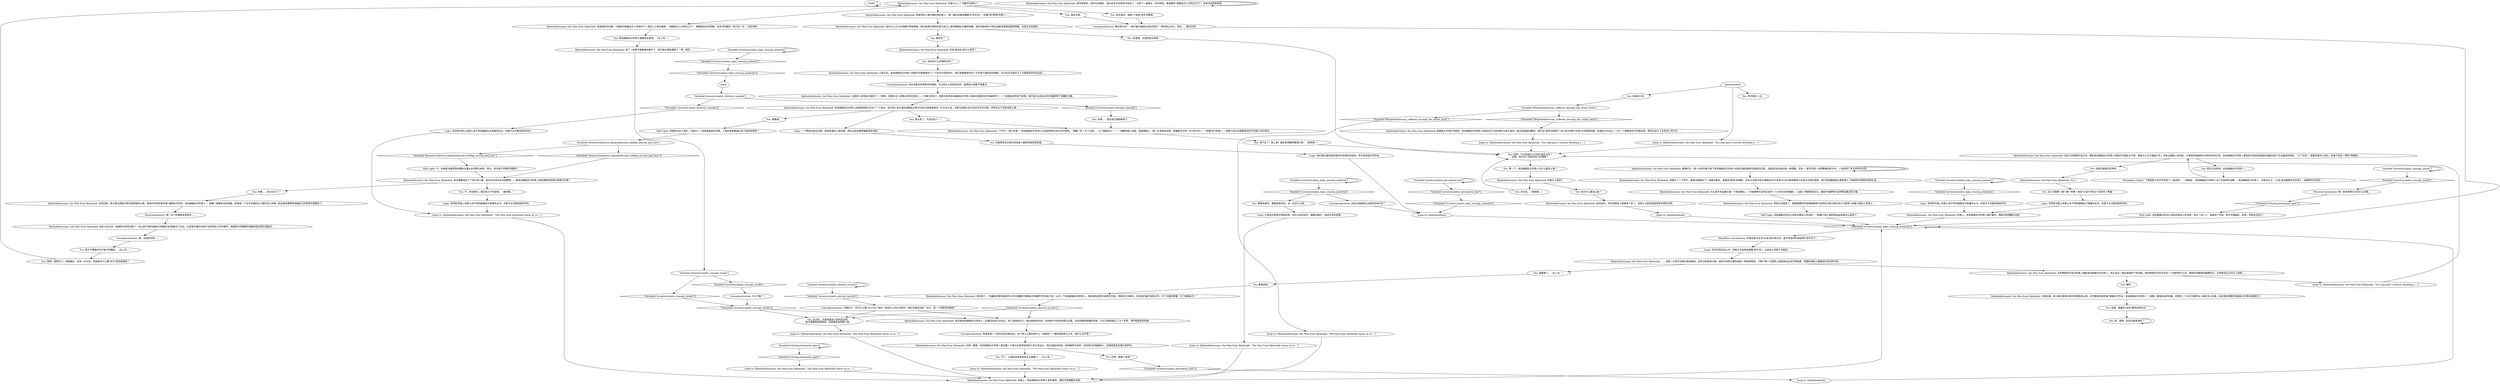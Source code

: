 # INVENTORY / HJELMDALLERMANN
# Hjelmdallermann: the Man from Hjelmdall. A latter introductory book for beginners.
# ==================================================
digraph G {
	  0 [label="START"];
	  1 [label="input"];
	  2 [label="Logic: 考虑到市面上有那么多不同的赫姆达尔英雄传丛书，你是不太可能找到续作的。"];
	  3 [label="Logic: 考虑到市面上有那么多不同的赫姆达尔英雄传丛书，你是不太可能找到续作的。"];
	  4 [label="Hjelmdallermann: the Man from Hjelmdall: 在第一幕里，来自赫姆达尔的男人是在跟一个强大的巫师和他的亡灵大军战斗。现在他面对的是一对纳赫特尔巫师，还有他们的鬼精奴仆。这两简直有天壤之别好吗。"];
	  5 [label="Variable[\"inventory.hjelm_concept_inside\"]"];
	  6 [label="Variable[\"inventory.hjelm_concept_inside\"]", shape=diamond];
	  7 [label="!(Variable[\"inventory.hjelm_concept_inside\"])", shape=diamond];
	  8 [label="Jump to: [Hjelmdallermann: the Man from Hjelmdall: \"You skip past a section detailing a...\"]"];
	  9 [label="You: 看看封底。"];
	  10 [label="Jump to: [Hjelmdallermann: the Man from Hjelmdall: \"The Man from Hjelmdall stares at yo...\"]"];
	  11 [label="Half Light: 这些画面对你内心深处的某些心声说到：一群暴力类人猿的原始战争就这么结束了。"];
	  12 [label="Half Light: 你就是为这个来的，不是吗？一场高潮迭起的杀戮，人类在那里都退化成了肌肉和愤怒？"];
	  13 [label="Hjelmdallermann: the Man from Hjelmdall: 几章之后，来自赫姆达尔的男人和提尔巴德就来到了一个完全不同的地方，他们骑着格里芬在一片荒芜沙漠的高空翱翔，它们似乎总是在为了方便叙述的时刻出现……"];
	  14 [label="Hjelmdallermann: the Man from Hjelmdall: 他可是来自赫姆达尔的男人！在激烈的战斗中出生，死亡是他的先父，鲜血是他的先母。当他离开卡特拉的寒冷北国，寻求骄傲和荣耀的时候，不过才刚刚度过了14个冬季。*那*就是他的性格。"];
	  15 [label="You: 好吧，不过他有什么*内在*的压力吗？\n没错。他*内心*深处的压力在哪里？"];
	  16 [label="Hjelmdallermann: the Man from Hjelmdall: 你跳过了一个章节，里面详细描述了一场豪华宴会，里面有*很多*祝酒辞，还有从沃斯戈领主城堡前往*叶泽多尔*古代森林那段冗长而又乏味的旅程，我们的英雄就是从那里潜入了纳赫特尔部落的恐怖礼堂……"];
	  17 [label="You: 哇哦……现在他们遇到麻烦了。"];
	  18 [label="Hjelmdallermann: the Man from Hjelmdall: 封面上，来自赫姆达尔的男人紧盯着你，满脸尽是残酷的决绝。"];
	  19 [label="Jump to: [Hjelmdallermann: the Man from Hjelmdall: \"The Man from Hjelmdall stares at yo...\"]"];
	  20 [label="Jump to: [Hjelmdallermann: the Man from Hjelmdall: \"You skip past a section detailing a...\"]"];
	  21 [label="Hjelmdallermann: the Man from Hjelmdall: 黄昏时分，唯一的幸存者只剩下来自赫姆达尔的男人和他忠诚的结拜兄弟提尔巴德。“能战死在你身边是一种荣耀，兄弟！”提尔巴德一边挥舞着战斧大叫，一边斩掉了复生同伴的头颅。"];
	  22 [label="You: 我太老了，不适合这个……"];
	  23 [label="You: 来不及了，快上車，屠杀和荣耀等着我们呢。（继续看。）"];
	  24 [label="Hand/Eye Coordination: 作者这辈子肯定*从来没有*拿过剑，更不用说同时拿起两只双手剑了。"];
	  25 [label="Logic: 考虑到市面上有那么多不同的赫姆达尔英雄传丛书，你是不太可能找到续作的。"];
	  26 [label="Hjelmdallermann: the Man from Hjelmdall: 这本残破的平装书封面上画着来自赫姆达尔的男人，他正站在一堆血淋淋的尸体顶端。他的两把双手剑交叉成一个戏剧性的‘X’形，摆放在他魁梧的胸膛前方，还有鲜血正从剑刃上滴落……"];
	  27 [label="You: 跳着看。"];
	  28 [label="You: 等一下，来自赫姆达尔的男人为什么要这么做？"];
	  29 [label="Hjelmdallermann: the Man from Hjelmdall: 他是现存人类中最狂放的男人，唯一强壮到能挥舞那对*双手剑*，*风暴*和*怒涛*的男人……"];
	  30 [label="You: 我才不要跟打折平装书顶嘴呢。（合上书。）"];
	  31 [label="Hjelmdallermann: the Man from Hjelmdall: 当战斗的喧嚣平息之时，唯有来自赫姆达尔的男人和提尔巴德屹立不倒。两条北方汉子筋疲力尽，浑身沾满敌人的内脏，与邪恶的纳赫特尔对峙的时刻已至。来自赫姆达尔的男人那如同方纳石般湛蓝的双眼充满了无法描述的愤怒。“为了北地！”他怒吼着冲上前去，投身于孤注一掷的*肉搏战*……"];
	  32 [label="Variable[\"inventory.hjelm_perception_font\"]"];
	  33 [label="Variable[\"inventory.hjelm_perception_font\"]", shape=diamond];
	  34 [label="!(Variable[\"inventory.hjelm_perception_font\"])", shape=diamond];
	  35 [label="Hjelmdallermann: the Man from Hjelmdall: 真是绝妙的问题。只需购买赫姆达尔人传奇的下一部扣人心弦的篇章：“赫姆达尔人在明日之门”，难题就会迎刃而解。这本书的最后一页只有一句：“未完待续……”"];
	  36 [label="You: 不，你说得对，我们给它个机会吧。（继续看。）"];
	  37 [label="You: 呃，是啊，还有可能是谁呢？"];
	  38 [label="Hjelmdallermann: the Man from Hjelmdall: 电光火石之间，纳赫特尔巫师召唤了一支口齿不清的鬼精大军朝我们的英雄冲了过去。礼堂里充满剑刃的叮当声和死亡的叫喊声，地面因为热腾腾的鬼精内脏变得光滑起来……"];
	  39 [label="Conceptualization: 裸女和大剑——他们就只能想出这些东西了？感觉很公式化，而且……像派生物。"];
	  40 [label="Hjelmdallermann: the Man from Hjelmdall: 够了！故事节奏都被你破坏了。我们刚才看到哪里了？啊，是的……"];
	  41 [label="Jump to: [Hjelmdallermann: the Man from Hjelmdall: \"The Man from Hjelmdall stares at yo...\"]"];
	  42 [label="Hjelmdallermann: the Man from Hjelmdall: 此时此刻，你已经把这个故事背下来了。没有什么新的或者值得注意的东西。"];
	  43 [label="Hjelmdallermann: the Man from Hjelmdall: 因为正义之火在他胸中熊熊燃烧。因为他首先想到的是为自己心爱的赫姆达尔赢得荣耀。因为他高贵的卡特拉血脉渴望着征服和荣耀。这是无法抗拒的。"];
	  44 [label="You: 是啊，我明白了。他很强壮，还有一对大剑。但是我为什么要*在乎*他的性格呢？"];
	  45 [label="Jump to: [Hjelmdallermann: the Man from Hjelmdall: \"The Man from Hjelmdall stares at yo...\"]"];
	  46 [label="Conceptualization: 还有比逃避到过去更好的地方吗？"];
	  47 [label="You: 出版商肯定对他们的读者人数抱持着悲观态度。"];
	  48 [label="Variable[\"inventory.hjelm_logic_reusing_material\"]"];
	  49 [label="Variable[\"inventory.hjelm_logic_reusing_material\"]", shape=diamond];
	  50 [label="!(Variable[\"inventory.hjelm_logic_reusing_material\"])", shape=diamond];
	  51 [label="Logic: 一个厚颜无耻的企图，把老故事冠上新标题，然后从粉丝那里骗取更多钱财。"];
	  52 [label="You: 来自赫姆达尔的男人就看到这里吧。（合上书。）"];
	  53 [label="Variable[\"inventory.hjelm_logic_reusing_material\"]"];
	  54 [label="Variable[\"inventory.hjelm_logic_reusing_material\"]", shape=diamond];
	  55 [label="!(Variable[\"inventory.hjelm_logic_reusing_material\"])", shape=diamond];
	  56 [label="Logic: 考虑到市面上有那么多不同的赫姆达尔英雄传丛书，你是不太可能找到续作的。"];
	  57 [label="Jump to: [Hjelmdallermann: the Man from Hjelmdall: \"You skip past a section detailing a...\"]"];
	  58 [label="You: 哦耶。"];
	  59 [label="You: 好像……有点过分了？"];
	  60 [label="You: 哇哦。我确实*没有*猜到这种走向！"];
	  61 [label="Variable[\"whirling.dreamone_apes\"]"];
	  62 [label="Variable[\"whirling.dreamone_apes\"]", shape=diamond];
	  63 [label="!(Variable[\"whirling.dreamone_apes\"])", shape=diamond];
	  64 [label="Variable[\"inventory.hjelm_physint_muscle\"]"];
	  65 [label="Variable[\"inventory.hjelm_physint_muscle\"]", shape=diamond];
	  66 [label="!(Variable[\"inventory.hjelm_physint_muscle\"])", shape=diamond];
	  67 [label="Perception (Sight): 下面用更小的字号附加了一段说明：“（改编自：‘来自赫姆达尔的男人与亡灵巫师的宝藏’，‘来自赫姆达尔的男人：沃斯戈之王’，以及‘来自赫姆达尔的男人：纳赫特尔的诅咒’。”"];
	  68 [label="Hjelmdallermann: the Man from Hjelmdall: 很可能是吧，但你无法确定，因为这本书在悬念中结束了，只留下一条脚注：未完待续，敬请期待“赫姆达尔人在明日之门”。本地书店即将有售。"];
	  69 [label="Variable[\"inventory.hjelm_logic_reusing_material\"]"];
	  70 [label="Variable[\"inventory.hjelm_logic_reusing_material\"]", shape=diamond];
	  71 [label="!(Variable[\"inventory.hjelm_logic_reusing_material\"])", shape=diamond];
	  72 [label="hjelmbookhub"];
	  73 [label="Hjelmdallermann: the Man from Hjelmdall: 你是什么意思？"];
	  74 [label="You: 没关系。（继续看。）"];
	  75 [label="Hjelmdallermann: the Man from Hjelmdall: 大礼堂中央站矗立着一个鲜血祭坛，一对纳赫特尔巫师正剖开一个尖叫农民的胸膛——这是一种罪恶的仪式，能赋予纳赫特尔巫师禁忌魔法的力量……"];
	  76 [label="Jump to: [Hjelmdallermann: the Man from Hjelmdall: \"The Man from Hjelmdall stares at yo...\"]"];
	  77 [label="Jump to: [hjelmbookhub]"];
	  78 [label="Variable[\"doomed.bookstore_hjelmdallerman_halfligt_muscle_and_fury\"]"];
	  79 [label="Variable[\"doomed.bookstore_hjelmdallerman_halfligt_muscle_and_fury\"]", shape=diamond];
	  80 [label="!(Variable[\"doomed.bookstore_hjelmdallerman_halfligt_muscle_and_fury\"])", shape=diamond];
	  81 [label="You: 阅读前几页。"];
	  82 [label="You: 有道理。还是回到正题吧。"];
	  83 [label="Conceptualization: 什么节奏？！"];
	  84 [label="Jump to: [hjelmbookhub]"];
	  85 [label="Hjelmdallermann: the Man from Hjelmdall: 封面上，来自赫姆达尔的男人紧盯着你，满脸尽是残酷的决绝。"];
	  86 [label="Hjelmdallermann: the Man from Hjelmdall: 什么？"];
	  87 [label="Physical Instrument: 喂！肌肉和骨头可没什么问题。"];
	  88 [label="Conceptualization: 问题在于：你为什么要*关心*这个角色？他有什么内在冲突吗？难以言喻的动机？也许，是一个悲剧性的缺陷？"];
	  89 [label="Variable[\"inventory.hjelm_firsthub_reached\"]"];
	  90 [label="Variable[\"inventory.hjelm_firsthub_reached\"]", shape=diamond];
	  91 [label="!(Variable[\"inventory.hjelm_firsthub_reached\"])", shape=diamond];
	  92 [label="Logic: 在任何现实战斗中，用两只手有效地挥舞*双手剑*，从身体上讲是不可能的。"];
	  93 [label="Half Light: 不，你就是冲着漂亮的裸体在灌木丛中野合来的。拜托，来点香汗伶俐的场面吧！"];
	  94 [label="Hjelmdallermann: the Man from Hjelmdall: ……他用一对双手剑使出致命绝技，巫师立即身首分离。他的不死奴仆像布娃娃一样崩溃倒地，只剩下两个北国男儿孤独地站在诅咒神庙里，周围的地板上躺着他们逝去的兄弟。"];
	  95 [label="You: 他还有什么性格特点吗？"];
	  96 [label="You: 不了，以我的品味来说有点太愚蠢了。（合上书。）"];
	  97 [label="Jump to: [Hjelmdallermann: the Man from Hjelmdall: \"The Man from Hjelmdall stares at yo...\"]"];
	  98 [label="Hjelmdallermann: the Man from Hjelmdall: 来自赫姆达尔的男人向绝望的国王开出了一个高价。他为流亡到王国边境那些无家可归的沙漠侏儒请求一片生存之地。沃斯戈试图以自己的长女作为交换，然而冬之子没有改变心意……"];
	  99 [label="You: 你是在跟我开玩笑吧……"];
	  100 [label="Conceptualization: 他甚至连一个真正的名字都没有。这个男人心里在想什么？或者除了一堆肌肉和骨头之外，他什么也不是？"];
	  101 [label="Electrochemistry: 哦！这个好像挺有意思的……"];
	  102 [label="Jump to: [hjelmbookhub]"];
	  103 [label="You: 把书放在一边。"];
	  104 [label="Logic: 他们最主要的顾虑是特许经营权的延续，而不是创造文学历史。"];
	  105 [label="Hjelmdallermann: the Man from Hjelmdall: 邪恶仪式结束了，钢铁脱鞘的声音把纳赫特尔巫师的注意力吸引到门口那两个身披斗篷的人影身上……"];
	  106 [label="Hjelmdallermann: the Man from Hjelmdall: 北国男儿发现他们来到了一个庭院，那里的主人是强大的南方国王——*沃斯戈领主*。老国王恳求来自赫姆达尔的男人除掉王国境内的*纳赫特尔*，一个盲眼巫师的地下部落，他们因为出卖自己的灵魂获得了恶魔的力量。"];
	  107 [label="Hjelmdallermann: the Man from Hjelmdall: 你是什么人？书籍评论家吗？"];
	  108 [label="You: 其实是的，我是个*该死*的艺术警探。"];
	  109 [label="Hjelmdallermann: the Man from Hjelmdall: “*不行*，提尔巴德！”来自赫姆达尔的男人在血肉和骨头的大军中怒吼。“勇敢一些！为了北国……为了赫姆达尔！！！”他瞬间跳上夹层，直面黑眼人，像一头发疯的冰熊，挥舞着手中的一对*双手剑*——*风暴*和*怒涛*——他费力地从包围着巫师的不死族士兵中穿过……"];
	  110 [label="You: 没关系，还是直接进入好的部分吧。\n我只需要肌肉和鲜血。还是继续说回那个吧。"];
	  111 [label="Hjelmdallermann: the Man from Hjelmdall: 故事是从*中段*开始的。来自赫姆达尔的男人和他的北方*掠夺者*兄弟正身处一座古老神庙的腹地，被不死*巫师*指挥的一支口齿不清的*生物*大军团团包围。忠诚的北方战士一个又一个被残忍的不死族杀害，转而又加入了复苏的亡灵大军……"];
	  112 [label="Logic: 大家会在熟悉中得到安慰，回忆过去的经历，翻看旧相片，阅读古老的故事。"];
	  113 [label="You: 我看够了。（合上书。）"];
	  114 [label="Variable[\"inventory.hjelm_concept_inside\"]"];
	  115 [label="Variable[\"inventory.hjelm_concept_inside\"]", shape=diamond];
	  116 [label="!(Variable[\"inventory.hjelm_concept_inside\"])", shape=diamond];
	  117 [label="Hjelmdallermann: the Man from Hjelmdall: 在他后面，耸立着北国家乡那白雪皑皑的山峰。粗体红色的标题写着“赫姆达尔传说：来自赫姆达尔的男人”，就像一面旗帜迎风招展。前景是一个近乎全裸的女人躺在地上祈祷，私处很有策略性地被自己的黑发所遮掩住了。"];
	  118 [label="You: 哪里有需求，哪里就有供应。这一点没什么错。"];
	  119 [label="You: 他为什么要这么做？"];
	  120 [label="You: 就这些？"];
	  121 [label="Hjelmdallermann: the Man from Hjelmdall: 你说‘就这些’是什么意思？"];
	  122 [label="You: 我也许是。"];
	  123 [label="Variable[\"XP.hjelmdallerman_suffered_through_the_whole_book\"]"];
	  124 [label="Variable[\"XP.hjelmdallerman_suffered_through_the_whole_book\"]", shape=diamond];
	  125 [label="!(Variable[\"XP.hjelmdallerman_suffered_through_the_whole_book\"])", shape=diamond];
	  126 [label="Hjelmdallermann: the Man from Hjelmdall: 背后简介：“他最新的冒险故事可以作为残酷的*赫姆达尔英雄传*的完美介绍！认识一下来自赫姆达尔的男人，他忠诚的结拜兄弟提尔巴德，贵族领主沃斯戈，还有他们最可怕的对手。为了北国的荣耀！为了赫姆达尔！”"];
	  127 [label="Hjelmdallermann: the Man from Hjelmdall: 在他后面，耸立着北国家乡那白雪皑皑的山峰。红色粗体标题写着“赫姆达尔传说：来自赫姆达尔的男人”，就像一面旗帜迎风招展。前景是一个近乎全裸的女人躺在地上祈祷，私处很有策略性地被自己的黑发遮掩住了。"];
	  128 [label="You: 把它们全砍倒，来自赫姆达尔的男人！"];
	  129 [label="You: 好吧。那接下来呢？"];
	  130 [label="Conceptualization: 这本书是对优秀情节的嘲讽，不过有什么东西告诉你，连贯性从来都不是重点。"];
	  131 [label="Hjelmdallermann: the Man from Hjelmdall: 来访者瞬间扯下了他们的斗篷，拔出闪闪发光的北国钢铁——是来自赫姆达尔的男人和他勇敢的结拜兄弟提尔巴德！"];
	  132 [label="You: 这几乎跟第一幕一模一样嘛！甚至*口齿不清*这个词还用了两遍！"];
	  133 [label="Half Light: 这些画面对你内心深处的某些心声说到：快点！找个人，或者找个东西，把它开肠破肚，斩首，刺死在尖刺上！"];
	  134 [label="Conceptualization: 哦，去他妈的吧……"];
	  0 -> 0
	  1 -> 89
	  2 -> 18
	  3 -> 18
	  4 -> 96
	  4 -> 129
	  5 -> 5
	  5 -> 6
	  6 -> 87
	  7 -> 110
	  7 -> 14
	  8 -> 15
	  9 -> 126
	  10 -> 85
	  11 -> 71
	  12 -> 78
	  13 -> 130
	  14 -> 100
	  15 -> 28
	  16 -> 75
	  17 -> 109
	  18 -> 71
	  19 -> 85
	  20 -> 15
	  21 -> 16
	  21 -> 21
	  22 -> 109
	  23 -> 15
	  24 -> 92
	  25 -> 97
	  26 -> 57
	  26 -> 58
	  27 -> 12
	  28 -> 73
	  29 -> 43
	  30 -> 44
	  31 -> 128
	  31 -> 99
	  32 -> 32
	  32 -> 33
	  33 -> 50
	  34 -> 84
	  35 -> 52
	  36 -> 56
	  37 -> 37
	  38 -> 134
	  39 -> 71
	  40 -> 114
	  41 -> 85
	  42 -> 102
	  43 -> 120
	  43 -> 82
	  44 -> 107
	  45 -> 85
	  46 -> 77
	  47 -> 104
	  48 -> 48
	  48 -> 49
	  49 -> 118
	  49 -> 46
	  50 -> 77
	  51 -> 47
	  52 -> 40
	  53 -> 53
	  53 -> 54
	  54 -> 2
	  55 -> 1
	  56 -> 97
	  57 -> 15
	  58 -> 127
	  59 -> 117
	  60 -> 37
	  61 -> 61
	  61 -> 62
	  62 -> 10
	  63 -> 133
	  64 -> 64
	  64 -> 65
	  65 -> 88
	  66 -> 110
	  66 -> 14
	  67 -> 31
	  68 -> 68
	  69 -> 69
	  69 -> 70
	  70 -> 55
	  71 -> 24
	  72 -> 8
	  72 -> 81
	  72 -> 103
	  73 -> 74
	  73 -> 119
	  74 -> 15
	  75 -> 105
	  76 -> 85
	  77 -> 71
	  78 -> 80
	  78 -> 79
	  79 -> 93
	  80 -> 131
	  81 -> 123
	  82 -> 15
	  83 -> 7
	  84 -> 71
	  85 -> 71
	  86 -> 132
	  87 -> 63
	  88 -> 110
	  88 -> 14
	  89 -> 90
	  89 -> 91
	  90 -> 17
	  91 -> 25
	  92 -> 94
	  93 -> 131
	  94 -> 113
	  94 -> 26
	  95 -> 13
	  96 -> 76
	  97 -> 85
	  98 -> 51
	  98 -> 27
	  98 -> 22
	  99 -> 86
	  100 -> 4
	  101 -> 38
	  102 -> 71
	  104 -> 77
	  105 -> 11
	  106 -> 98
	  107 -> 122
	  107 -> 35
	  107 -> 108
	  107 -> 29
	  108 -> 39
	  109 -> 23
	  110 -> 19
	  111 -> 20
	  112 -> 45
	  113 -> 9
	  114 -> 115
	  114 -> 116
	  115 -> 83
	  116 -> 7
	  117 -> 101
	  118 -> 112
	  119 -> 42
	  120 -> 121
	  121 -> 95
	  122 -> 39
	  123 -> 124
	  123 -> 125
	  124 -> 41
	  125 -> 111
	  126 -> 66
	  127 -> 60
	  128 -> 67
	  129 -> 34
	  130 -> 106
	  131 -> 59
	  131 -> 36
	  132 -> 3
	  133 -> 71
	  134 -> 30
}

